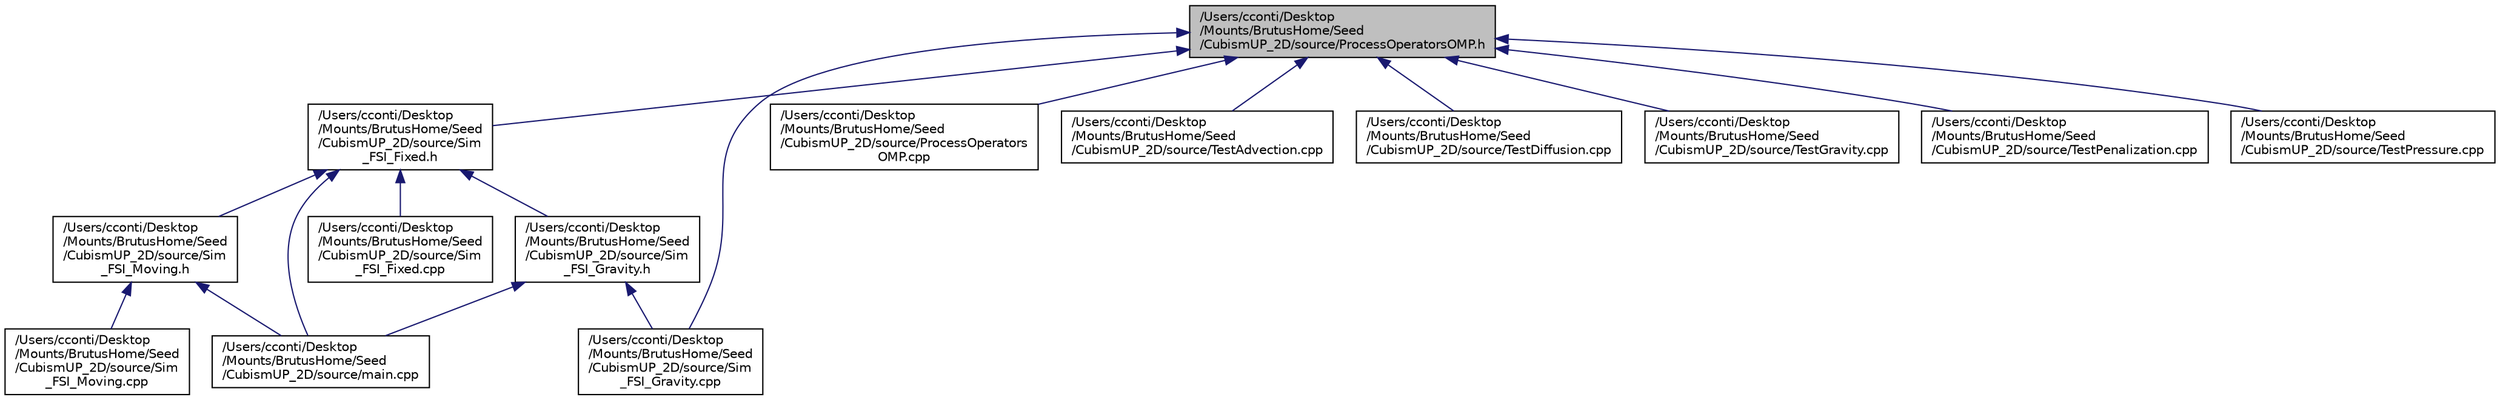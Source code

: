 digraph "/Users/cconti/Desktop/Mounts/BrutusHome/Seed/CubismUP_2D/source/ProcessOperatorsOMP.h"
{
  edge [fontname="Helvetica",fontsize="10",labelfontname="Helvetica",labelfontsize="10"];
  node [fontname="Helvetica",fontsize="10",shape=record];
  Node1 [label="/Users/cconti/Desktop\l/Mounts/BrutusHome/Seed\l/CubismUP_2D/source/ProcessOperatorsOMP.h",height=0.2,width=0.4,color="black", fillcolor="grey75", style="filled", fontcolor="black"];
  Node1 -> Node2 [dir="back",color="midnightblue",fontsize="10",style="solid"];
  Node2 [label="/Users/cconti/Desktop\l/Mounts/BrutusHome/Seed\l/CubismUP_2D/source/Sim\l_FSI_Fixed.h",height=0.2,width=0.4,color="black", fillcolor="white", style="filled",URL="$_sim___f_s_i___fixed_8h.html"];
  Node2 -> Node3 [dir="back",color="midnightblue",fontsize="10",style="solid"];
  Node3 [label="/Users/cconti/Desktop\l/Mounts/BrutusHome/Seed\l/CubismUP_2D/source/main.cpp",height=0.2,width=0.4,color="black", fillcolor="white", style="filled",URL="$main_8cpp.html"];
  Node2 -> Node4 [dir="back",color="midnightblue",fontsize="10",style="solid"];
  Node4 [label="/Users/cconti/Desktop\l/Mounts/BrutusHome/Seed\l/CubismUP_2D/source/Sim\l_FSI_Moving.h",height=0.2,width=0.4,color="black", fillcolor="white", style="filled",URL="$_sim___f_s_i___moving_8h.html"];
  Node4 -> Node3 [dir="back",color="midnightblue",fontsize="10",style="solid"];
  Node4 -> Node5 [dir="back",color="midnightblue",fontsize="10",style="solid"];
  Node5 [label="/Users/cconti/Desktop\l/Mounts/BrutusHome/Seed\l/CubismUP_2D/source/Sim\l_FSI_Moving.cpp",height=0.2,width=0.4,color="black", fillcolor="white", style="filled",URL="$_sim___f_s_i___moving_8cpp.html"];
  Node2 -> Node6 [dir="back",color="midnightblue",fontsize="10",style="solid"];
  Node6 [label="/Users/cconti/Desktop\l/Mounts/BrutusHome/Seed\l/CubismUP_2D/source/Sim\l_FSI_Gravity.h",height=0.2,width=0.4,color="black", fillcolor="white", style="filled",URL="$_sim___f_s_i___gravity_8h.html"];
  Node6 -> Node3 [dir="back",color="midnightblue",fontsize="10",style="solid"];
  Node6 -> Node7 [dir="back",color="midnightblue",fontsize="10",style="solid"];
  Node7 [label="/Users/cconti/Desktop\l/Mounts/BrutusHome/Seed\l/CubismUP_2D/source/Sim\l_FSI_Gravity.cpp",height=0.2,width=0.4,color="black", fillcolor="white", style="filled",URL="$_sim___f_s_i___gravity_8cpp.html"];
  Node2 -> Node8 [dir="back",color="midnightblue",fontsize="10",style="solid"];
  Node8 [label="/Users/cconti/Desktop\l/Mounts/BrutusHome/Seed\l/CubismUP_2D/source/Sim\l_FSI_Fixed.cpp",height=0.2,width=0.4,color="black", fillcolor="white", style="filled",URL="$_sim___f_s_i___fixed_8cpp.html"];
  Node1 -> Node9 [dir="back",color="midnightblue",fontsize="10",style="solid"];
  Node9 [label="/Users/cconti/Desktop\l/Mounts/BrutusHome/Seed\l/CubismUP_2D/source/ProcessOperators\lOMP.cpp",height=0.2,width=0.4,color="black", fillcolor="white", style="filled",URL="$_process_operators_o_m_p_8cpp.html"];
  Node1 -> Node7 [dir="back",color="midnightblue",fontsize="10",style="solid"];
  Node1 -> Node10 [dir="back",color="midnightblue",fontsize="10",style="solid"];
  Node10 [label="/Users/cconti/Desktop\l/Mounts/BrutusHome/Seed\l/CubismUP_2D/source/TestAdvection.cpp",height=0.2,width=0.4,color="black", fillcolor="white", style="filled",URL="$_test_advection_8cpp.html"];
  Node1 -> Node11 [dir="back",color="midnightblue",fontsize="10",style="solid"];
  Node11 [label="/Users/cconti/Desktop\l/Mounts/BrutusHome/Seed\l/CubismUP_2D/source/TestDiffusion.cpp",height=0.2,width=0.4,color="black", fillcolor="white", style="filled",URL="$_test_diffusion_8cpp.html"];
  Node1 -> Node12 [dir="back",color="midnightblue",fontsize="10",style="solid"];
  Node12 [label="/Users/cconti/Desktop\l/Mounts/BrutusHome/Seed\l/CubismUP_2D/source/TestGravity.cpp",height=0.2,width=0.4,color="black", fillcolor="white", style="filled",URL="$_test_gravity_8cpp.html"];
  Node1 -> Node13 [dir="back",color="midnightblue",fontsize="10",style="solid"];
  Node13 [label="/Users/cconti/Desktop\l/Mounts/BrutusHome/Seed\l/CubismUP_2D/source/TestPenalization.cpp",height=0.2,width=0.4,color="black", fillcolor="white", style="filled",URL="$_test_penalization_8cpp.html"];
  Node1 -> Node14 [dir="back",color="midnightblue",fontsize="10",style="solid"];
  Node14 [label="/Users/cconti/Desktop\l/Mounts/BrutusHome/Seed\l/CubismUP_2D/source/TestPressure.cpp",height=0.2,width=0.4,color="black", fillcolor="white", style="filled",URL="$_test_pressure_8cpp.html"];
}
